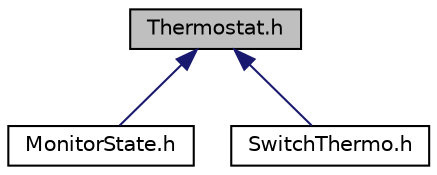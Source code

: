 digraph "Thermostat.h"
{
 // LATEX_PDF_SIZE
  edge [fontname="Helvetica",fontsize="10",labelfontname="Helvetica",labelfontsize="10"];
  node [fontname="Helvetica",fontsize="10",shape=record];
  Node1 [label="Thermostat.h",height=0.2,width=0.4,color="black", fillcolor="grey75", style="filled", fontcolor="black",tooltip="Thermostat class for managing smart home thermostats."];
  Node1 -> Node2 [dir="back",color="midnightblue",fontsize="10",style="solid",fontname="Helvetica"];
  Node2 [label="MonitorState.h",height=0.2,width=0.4,color="black", fillcolor="white", style="filled",URL="$MonitorState_8h_source.html",tooltip=" "];
  Node1 -> Node3 [dir="back",color="midnightblue",fontsize="10",style="solid",fontname="Helvetica"];
  Node3 [label="SwitchThermo.h",height=0.2,width=0.4,color="black", fillcolor="white", style="filled",URL="$SwitchThermo_8h.html",tooltip="Concrete command to switch the thermostat to a new temperature."];
}
